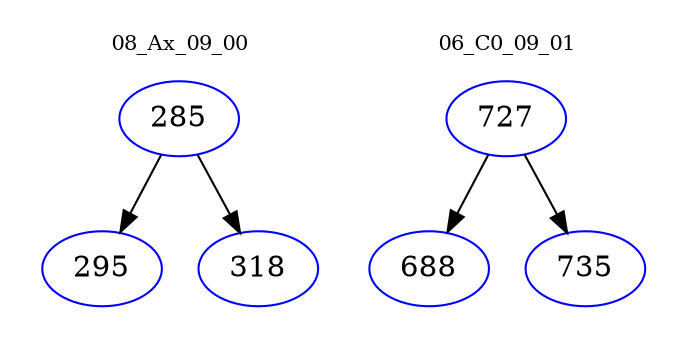 digraph{
subgraph cluster_0 {
color = white
label = "08_Ax_09_00";
fontsize=10;
T0_285 [label="285", color="blue"]
T0_285 -> T0_295 [color="black"]
T0_295 [label="295", color="blue"]
T0_285 -> T0_318 [color="black"]
T0_318 [label="318", color="blue"]
}
subgraph cluster_1 {
color = white
label = "06_C0_09_01";
fontsize=10;
T1_727 [label="727", color="blue"]
T1_727 -> T1_688 [color="black"]
T1_688 [label="688", color="blue"]
T1_727 -> T1_735 [color="black"]
T1_735 [label="735", color="blue"]
}
}
